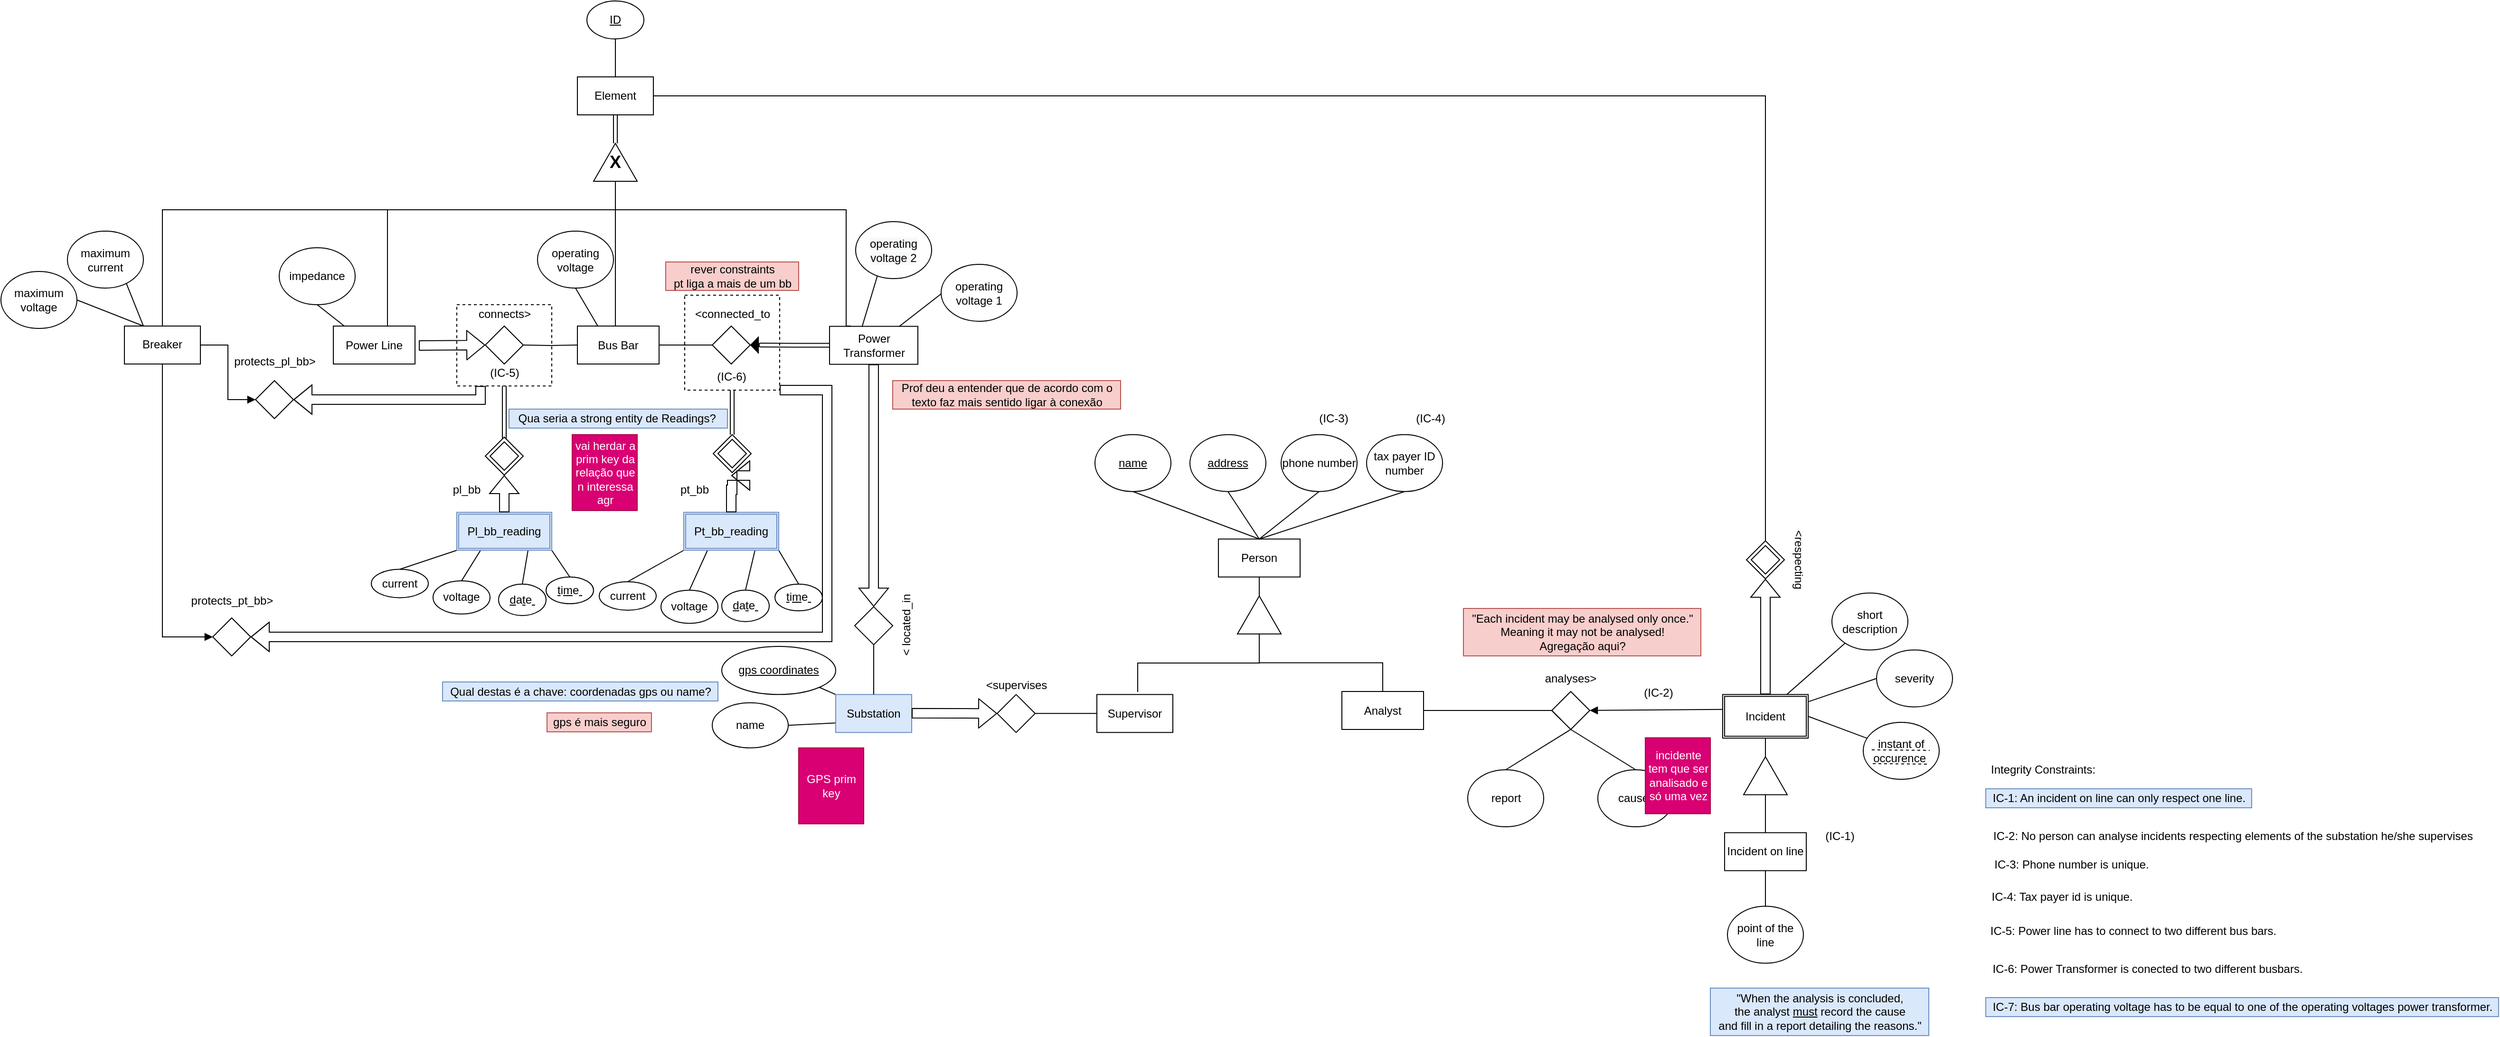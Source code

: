 <mxfile version="13.8.0" type="github">
  <diagram id="Y0KxQUBkyKEq2muDvGOm" name="Page-1">
    <mxGraphModel dx="1747" dy="596" grid="1" gridSize="10" guides="1" tooltips="1" connect="1" arrows="1" fold="1" page="1" pageScale="1" pageWidth="827" pageHeight="1169" math="0" shadow="0">
      <root>
        <mxCell id="0" />
        <mxCell id="1" parent="0" />
        <mxCell id="a2J0Nc1vYzjpuzIybUrS-59" value="" style="rounded=0;whiteSpace=wrap;html=1;dashed=1;fillColor=none;" parent="1" vertex="1">
          <mxGeometry x="470" y="370" width="100" height="100" as="geometry" />
        </mxCell>
        <mxCell id="L2RW_gPPLHdNKHFFvyPd-22" style="edgeStyle=orthogonalEdgeStyle;rounded=0;orthogonalLoop=1;jettySize=auto;html=1;exitX=0.5;exitY=0;exitDx=0;exitDy=0;entryX=0;entryY=0.5;entryDx=0;entryDy=0;endArrow=none;endFill=0;" parent="1" source="L2RW_gPPLHdNKHFFvyPd-1" target="L2RW_gPPLHdNKHFFvyPd-8" edge="1">
          <mxGeometry relative="1" as="geometry">
            <Array as="points">
              <mxPoint x="157" y="280" />
              <mxPoint x="397" y="280" />
            </Array>
          </mxGeometry>
        </mxCell>
        <mxCell id="VgiTeiBnJK4wXTCUt1GZ-3" style="rounded=0;orthogonalLoop=1;jettySize=auto;html=1;exitX=0.25;exitY=0;exitDx=0;exitDy=0;entryX=0.5;entryY=1;entryDx=0;entryDy=0;endArrow=none;endFill=0;" parent="1" source="a2J0Nc1vYzjpuzIybUrS-7" target="L2RW_gPPLHdNKHFFvyPd-5" edge="1">
          <mxGeometry relative="1" as="geometry">
            <mxPoint x="443.5" y="397.5" as="sourcePoint" />
          </mxGeometry>
        </mxCell>
        <mxCell id="L2RW_gPPLHdNKHFFvyPd-1" value="Power Line" style="rounded=0;whiteSpace=wrap;html=1;" parent="1" vertex="1">
          <mxGeometry x="100" y="402.5" width="86" height="40" as="geometry" />
        </mxCell>
        <mxCell id="L2RW_gPPLHdNKHFFvyPd-21" style="edgeStyle=orthogonalEdgeStyle;rounded=0;orthogonalLoop=1;jettySize=auto;html=1;exitX=0.5;exitY=0;exitDx=0;exitDy=0;entryX=0;entryY=0.5;entryDx=0;entryDy=0;endArrow=none;endFill=0;" parent="1" target="L2RW_gPPLHdNKHFFvyPd-8" edge="1">
          <mxGeometry relative="1" as="geometry">
            <Array as="points">
              <mxPoint x="397" y="405" />
            </Array>
            <mxPoint x="397" y="402.5" as="sourcePoint" />
          </mxGeometry>
        </mxCell>
        <mxCell id="L2RW_gPPLHdNKHFFvyPd-28" style="rounded=0;orthogonalLoop=1;jettySize=auto;html=1;exitX=0.136;exitY=0.004;exitDx=0;exitDy=0;entryX=0.5;entryY=1;entryDx=0;entryDy=0;endArrow=none;endFill=0;exitPerimeter=0;" parent="1" source="L2RW_gPPLHdNKHFFvyPd-1" target="L2RW_gPPLHdNKHFFvyPd-4" edge="1">
          <mxGeometry relative="1" as="geometry">
            <mxPoint x="127" y="402.49" as="sourcePoint" />
          </mxGeometry>
        </mxCell>
        <mxCell id="a2J0Nc1vYzjpuzIybUrS-54" style="edgeStyle=orthogonalEdgeStyle;rounded=0;orthogonalLoop=1;jettySize=auto;html=1;exitX=0;exitY=0.5;exitDx=0;exitDy=0;entryX=1;entryY=0.5;entryDx=0;entryDy=0;endArrow=none;endFill=0;" parent="1" target="sUP068O2RiSsUyLgRWOE-22" edge="1">
          <mxGeometry relative="1" as="geometry">
            <mxPoint x="357" y="422.5" as="sourcePoint" />
          </mxGeometry>
        </mxCell>
        <mxCell id="L2RW_gPPLHdNKHFFvyPd-23" style="edgeStyle=orthogonalEdgeStyle;rounded=0;orthogonalLoop=1;jettySize=auto;html=1;exitX=0.5;exitY=0;exitDx=0;exitDy=0;entryX=0;entryY=0.5;entryDx=0;entryDy=0;endArrow=none;endFill=0;" parent="1" target="L2RW_gPPLHdNKHFFvyPd-8" edge="1">
          <mxGeometry relative="1" as="geometry">
            <Array as="points">
              <mxPoint x="640" y="403" />
              <mxPoint x="640" y="280" />
              <mxPoint x="397" y="280" />
            </Array>
            <mxPoint x="645" y="402.5" as="sourcePoint" />
          </mxGeometry>
        </mxCell>
        <mxCell id="L2RW_gPPLHdNKHFFvyPd-30" style="rounded=0;orthogonalLoop=1;jettySize=auto;html=1;exitX=0.5;exitY=1;exitDx=0;exitDy=0;entryX=0.5;entryY=0;entryDx=0;entryDy=0;endArrow=none;endFill=0;" parent="1" target="L2RW_gPPLHdNKHFFvyPd-6" edge="1">
          <mxGeometry relative="1" as="geometry">
            <mxPoint x="645" y="442.5" as="sourcePoint" />
          </mxGeometry>
        </mxCell>
        <mxCell id="L2RW_gPPLHdNKHFFvyPd-31" style="rounded=0;orthogonalLoop=1;jettySize=auto;html=1;exitX=0.5;exitY=1;exitDx=0;exitDy=0;entryX=0.5;entryY=0;entryDx=0;entryDy=0;endArrow=none;endFill=0;" parent="1" target="L2RW_gPPLHdNKHFFvyPd-7" edge="1">
          <mxGeometry relative="1" as="geometry">
            <mxPoint x="645" y="442.5" as="sourcePoint" />
          </mxGeometry>
        </mxCell>
        <mxCell id="L2RW_gPPLHdNKHFFvyPd-4" value="impedance" style="ellipse;whiteSpace=wrap;html=1;" parent="1" vertex="1">
          <mxGeometry x="43" y="320" width="80" height="60" as="geometry" />
        </mxCell>
        <mxCell id="L2RW_gPPLHdNKHFFvyPd-5" value="operating voltage" style="ellipse;whiteSpace=wrap;html=1;" parent="1" vertex="1">
          <mxGeometry x="315" y="302.5" width="80" height="60" as="geometry" />
        </mxCell>
        <mxCell id="L2RW_gPPLHdNKHFFvyPd-6" value="operating voltage 1" style="ellipse;whiteSpace=wrap;html=1;" parent="1" vertex="1">
          <mxGeometry x="740" y="337.5" width="80" height="60" as="geometry" />
        </mxCell>
        <mxCell id="L2RW_gPPLHdNKHFFvyPd-7" value="&lt;span style=&quot;color: rgb(0 , 0 , 0) ; font-family: &amp;#34;helvetica&amp;#34; ; font-size: 12px ; font-style: normal ; font-weight: 400 ; letter-spacing: normal ; text-align: center ; text-indent: 0px ; text-transform: none ; word-spacing: 0px ; background-color: rgb(248 , 249 , 250) ; display: inline ; float: none&quot;&gt;operating voltage 2&lt;br&gt;&lt;/span&gt;" style="ellipse;whiteSpace=wrap;html=1;" parent="1" vertex="1">
          <mxGeometry x="650" y="292.5" width="80" height="60" as="geometry" />
        </mxCell>
        <mxCell id="L2RW_gPPLHdNKHFFvyPd-25" style="edgeStyle=orthogonalEdgeStyle;rounded=0;orthogonalLoop=1;jettySize=auto;html=1;exitX=1;exitY=0.5;exitDx=0;exitDy=0;entryX=0.5;entryY=1;entryDx=0;entryDy=0;endArrow=none;endFill=0;shape=link;" parent="1" source="L2RW_gPPLHdNKHFFvyPd-8" target="L2RW_gPPLHdNKHFFvyPd-24" edge="1">
          <mxGeometry relative="1" as="geometry" />
        </mxCell>
        <mxCell id="L2RW_gPPLHdNKHFFvyPd-8" value="&lt;b&gt;&lt;font style=&quot;font-size: 18px&quot;&gt;X&lt;/font&gt;&lt;/b&gt;" style="triangle;whiteSpace=wrap;html=1;direction=north;" parent="1" vertex="1">
          <mxGeometry x="374" y="210" width="46" height="40" as="geometry" />
        </mxCell>
        <mxCell id="L2RW_gPPLHdNKHFFvyPd-27" style="edgeStyle=orthogonalEdgeStyle;rounded=0;orthogonalLoop=1;jettySize=auto;html=1;exitX=0.5;exitY=0;exitDx=0;exitDy=0;entryX=0.5;entryY=1;entryDx=0;entryDy=0;endArrow=none;endFill=0;" parent="1" source="L2RW_gPPLHdNKHFFvyPd-24" target="L2RW_gPPLHdNKHFFvyPd-26" edge="1">
          <mxGeometry relative="1" as="geometry" />
        </mxCell>
        <mxCell id="q2oULeBiIMyMmIxV7hVm-10" style="edgeStyle=orthogonalEdgeStyle;rounded=0;orthogonalLoop=1;jettySize=auto;html=1;endArrow=none;endFill=0;exitX=1;exitY=0.5;exitDx=0;exitDy=0;entryX=0.5;entryY=0;entryDx=0;entryDy=0;" parent="1" source="L2RW_gPPLHdNKHFFvyPd-24" target="i0ntEIKi_8kebWYaH0-n-48" edge="1">
          <mxGeometry relative="1" as="geometry">
            <mxPoint x="1608" y="590" as="targetPoint" />
            <mxPoint x="1255" y="50" as="sourcePoint" />
            <Array as="points">
              <mxPoint x="1608" y="160" />
            </Array>
          </mxGeometry>
        </mxCell>
        <mxCell id="L2RW_gPPLHdNKHFFvyPd-24" value="Element" style="rounded=0;whiteSpace=wrap;html=1;" parent="1" vertex="1">
          <mxGeometry x="357" y="140" width="80" height="40" as="geometry" />
        </mxCell>
        <mxCell id="L2RW_gPPLHdNKHFFvyPd-26" value="&lt;u&gt;ID&lt;/u&gt;" style="ellipse;whiteSpace=wrap;html=1;" parent="1" vertex="1">
          <mxGeometry x="367" y="60" width="60" height="40" as="geometry" />
        </mxCell>
        <mxCell id="L2RW_gPPLHdNKHFFvyPd-34" style="edgeStyle=orthogonalEdgeStyle;rounded=0;orthogonalLoop=1;jettySize=auto;html=1;exitX=0.5;exitY=0;exitDx=0;exitDy=0;entryX=0;entryY=0.5;entryDx=0;entryDy=0;endArrow=none;endFill=0;" parent="1" source="L2RW_gPPLHdNKHFFvyPd-32" target="L2RW_gPPLHdNKHFFvyPd-8" edge="1">
          <mxGeometry relative="1" as="geometry">
            <Array as="points">
              <mxPoint x="-80" y="280" />
              <mxPoint x="397" y="280" />
            </Array>
          </mxGeometry>
        </mxCell>
        <mxCell id="L2RW_gPPLHdNKHFFvyPd-32" value="Breaker" style="rounded=0;whiteSpace=wrap;html=1;" parent="1" vertex="1">
          <mxGeometry x="-120" y="402.49" width="80" height="40" as="geometry" />
        </mxCell>
        <mxCell id="L2RW_gPPLHdNKHFFvyPd-38" style="rounded=0;jumpStyle=none;orthogonalLoop=1;jettySize=auto;html=1;exitX=1;exitY=0.5;exitDx=0;exitDy=0;entryX=0.25;entryY=0;entryDx=0;entryDy=0;endArrow=none;endFill=0;" parent="1" source="L2RW_gPPLHdNKHFFvyPd-35" target="L2RW_gPPLHdNKHFFvyPd-32" edge="1">
          <mxGeometry relative="1" as="geometry" />
        </mxCell>
        <mxCell id="L2RW_gPPLHdNKHFFvyPd-35" value="maximum voltage" style="ellipse;whiteSpace=wrap;html=1;" parent="1" vertex="1">
          <mxGeometry x="-250" y="345" width="80" height="60" as="geometry" />
        </mxCell>
        <mxCell id="L2RW_gPPLHdNKHFFvyPd-37" style="orthogonalLoop=1;jettySize=auto;html=1;exitX=0.5;exitY=0;exitDx=0;exitDy=0;entryX=0.25;entryY=0;entryDx=0;entryDy=0;endArrow=none;endFill=0;jumpStyle=none;rounded=0;" parent="1" source="L2RW_gPPLHdNKHFFvyPd-36" target="L2RW_gPPLHdNKHFFvyPd-32" edge="1">
          <mxGeometry relative="1" as="geometry" />
        </mxCell>
        <mxCell id="L2RW_gPPLHdNKHFFvyPd-36" value="maximum current" style="ellipse;whiteSpace=wrap;html=1;" parent="1" vertex="1">
          <mxGeometry x="-180" y="302.5" width="80" height="60" as="geometry" />
        </mxCell>
        <mxCell id="a2J0Nc1vYzjpuzIybUrS-136" style="edgeStyle=none;rounded=0;jumpSize=10;orthogonalLoop=1;jettySize=auto;html=1;exitX=0;exitY=0.5;exitDx=0;exitDy=0;entryX=1;entryY=0.5;entryDx=0;entryDy=0;startArrow=none;startFill=0;endArrow=none;endFill=0;strokeWidth=1;fillColor=none;" parent="1" source="L2RW_gPPLHdNKHFFvyPd-39" target="L2RW_gPPLHdNKHFFvyPd-66" edge="1">
          <mxGeometry relative="1" as="geometry" />
        </mxCell>
        <mxCell id="L2RW_gPPLHdNKHFFvyPd-39" value="Supervisor" style="rounded=0;whiteSpace=wrap;html=1;" parent="1" vertex="1">
          <mxGeometry x="904" y="790.67" width="80" height="40" as="geometry" />
        </mxCell>
        <mxCell id="L2RW_gPPLHdNKHFFvyPd-42" value="Person" style="rounded=0;whiteSpace=wrap;html=1;" parent="1" vertex="1">
          <mxGeometry x="1032" y="626.87" width="86" height="40" as="geometry" />
        </mxCell>
        <mxCell id="L2RW_gPPLHdNKHFFvyPd-47" style="rounded=0;jumpStyle=none;orthogonalLoop=1;jettySize=auto;html=1;exitX=0.5;exitY=1;exitDx=0;exitDy=0;entryX=0.5;entryY=0;entryDx=0;entryDy=0;endArrow=none;endFill=0;" parent="1" source="L2RW_gPPLHdNKHFFvyPd-43" target="L2RW_gPPLHdNKHFFvyPd-42" edge="1">
          <mxGeometry relative="1" as="geometry" />
        </mxCell>
        <mxCell id="L2RW_gPPLHdNKHFFvyPd-43" value="&lt;u&gt;name&lt;/u&gt;" style="ellipse;whiteSpace=wrap;html=1;" parent="1" vertex="1">
          <mxGeometry x="902" y="516.87" width="80" height="60" as="geometry" />
        </mxCell>
        <mxCell id="L2RW_gPPLHdNKHFFvyPd-48" style="rounded=0;jumpStyle=none;orthogonalLoop=1;jettySize=auto;html=1;exitX=0.5;exitY=1;exitDx=0;exitDy=0;entryX=0.5;entryY=0;entryDx=0;entryDy=0;endArrow=none;endFill=0;" parent="1" source="L2RW_gPPLHdNKHFFvyPd-44" target="L2RW_gPPLHdNKHFFvyPd-42" edge="1">
          <mxGeometry relative="1" as="geometry" />
        </mxCell>
        <mxCell id="L2RW_gPPLHdNKHFFvyPd-44" value="&lt;u&gt;address&lt;/u&gt;" style="ellipse;whiteSpace=wrap;html=1;" parent="1" vertex="1">
          <mxGeometry x="1002" y="516.87" width="80" height="60" as="geometry" />
        </mxCell>
        <mxCell id="L2RW_gPPLHdNKHFFvyPd-50" style="rounded=0;jumpStyle=none;orthogonalLoop=1;jettySize=auto;html=1;exitX=0.5;exitY=1;exitDx=0;exitDy=0;entryX=0.5;entryY=0;entryDx=0;entryDy=0;endArrow=none;endFill=0;" parent="1" source="L2RW_gPPLHdNKHFFvyPd-45" target="L2RW_gPPLHdNKHFFvyPd-42" edge="1">
          <mxGeometry relative="1" as="geometry" />
        </mxCell>
        <mxCell id="L2RW_gPPLHdNKHFFvyPd-45" value="phone number" style="ellipse;whiteSpace=wrap;html=1;" parent="1" vertex="1">
          <mxGeometry x="1098" y="516.87" width="80" height="60" as="geometry" />
        </mxCell>
        <mxCell id="L2RW_gPPLHdNKHFFvyPd-51" style="rounded=0;jumpStyle=none;orthogonalLoop=1;jettySize=auto;html=1;exitX=0.5;exitY=1;exitDx=0;exitDy=0;entryX=0.5;entryY=0;entryDx=0;entryDy=0;endArrow=none;endFill=0;" parent="1" source="L2RW_gPPLHdNKHFFvyPd-46" target="L2RW_gPPLHdNKHFFvyPd-42" edge="1">
          <mxGeometry relative="1" as="geometry" />
        </mxCell>
        <mxCell id="L2RW_gPPLHdNKHFFvyPd-46" value="tax payer ID number" style="ellipse;whiteSpace=wrap;html=1;" parent="1" vertex="1">
          <mxGeometry x="1188" y="516.87" width="80" height="60" as="geometry" />
        </mxCell>
        <mxCell id="L2RW_gPPLHdNKHFFvyPd-60" style="edgeStyle=orthogonalEdgeStyle;rounded=0;jumpStyle=none;orthogonalLoop=1;jettySize=auto;html=1;entryX=0;entryY=0.5;entryDx=0;entryDy=0;endArrow=none;endFill=0;" parent="1" target="L2RW_gPPLHdNKHFFvyPd-59" edge="1">
          <mxGeometry relative="1" as="geometry">
            <mxPoint x="947" y="788" as="sourcePoint" />
            <Array as="points">
              <mxPoint x="947" y="787.5" />
              <mxPoint x="947" y="757.5" />
              <mxPoint x="1075" y="757.5" />
            </Array>
          </mxGeometry>
        </mxCell>
        <mxCell id="a2J0Nc1vYzjpuzIybUrS-153" style="edgeStyle=none;rounded=0;jumpSize=10;orthogonalLoop=1;jettySize=auto;html=1;exitX=1;exitY=0.5;exitDx=0;exitDy=0;entryX=0;entryY=0.5;entryDx=0;entryDy=0;startArrow=none;startFill=0;endArrow=none;endFill=0;strokeWidth=1;fillColor=none;" parent="1" source="L2RW_gPPLHdNKHFFvyPd-56" target="EDN94cZxPP0RlWnuWc6e-1" edge="1">
          <mxGeometry relative="1" as="geometry" />
        </mxCell>
        <mxCell id="L2RW_gPPLHdNKHFFvyPd-56" value="Analyst" style="rounded=0;whiteSpace=wrap;html=1;" parent="1" vertex="1">
          <mxGeometry x="1162" y="787.5" width="86" height="40" as="geometry" />
        </mxCell>
        <mxCell id="L2RW_gPPLHdNKHFFvyPd-62" style="edgeStyle=orthogonalEdgeStyle;rounded=0;jumpStyle=none;orthogonalLoop=1;jettySize=auto;html=1;exitX=0;exitY=0.5;exitDx=0;exitDy=0;entryX=0.5;entryY=0;entryDx=0;entryDy=0;endArrow=none;endFill=0;" parent="1" source="L2RW_gPPLHdNKHFFvyPd-59" target="L2RW_gPPLHdNKHFFvyPd-56" edge="1">
          <mxGeometry relative="1" as="geometry" />
        </mxCell>
        <mxCell id="L2RW_gPPLHdNKHFFvyPd-63" style="edgeStyle=orthogonalEdgeStyle;rounded=0;jumpStyle=none;orthogonalLoop=1;jettySize=auto;html=1;exitX=1;exitY=0.5;exitDx=0;exitDy=0;entryX=0.5;entryY=1;entryDx=0;entryDy=0;endArrow=none;endFill=0;" parent="1" source="L2RW_gPPLHdNKHFFvyPd-59" target="L2RW_gPPLHdNKHFFvyPd-42" edge="1">
          <mxGeometry relative="1" as="geometry" />
        </mxCell>
        <mxCell id="L2RW_gPPLHdNKHFFvyPd-59" value="" style="triangle;whiteSpace=wrap;html=1;direction=north;" parent="1" vertex="1">
          <mxGeometry x="1052" y="686.87" width="46" height="40" as="geometry" />
        </mxCell>
        <mxCell id="L2RW_gPPLHdNKHFFvyPd-66" value="" style="rhombus;whiteSpace=wrap;html=1;" parent="1" vertex="1">
          <mxGeometry x="799" y="790.67" width="40" height="40" as="geometry" />
        </mxCell>
        <mxCell id="a2J0Nc1vYzjpuzIybUrS-159" value="" style="edgeStyle=none;rounded=0;jumpSize=10;orthogonalLoop=1;jettySize=auto;html=1;startArrow=none;startFill=0;endArrow=none;endFill=0;strokeWidth=1;fillColor=none;exitX=0.75;exitY=0;exitDx=0;exitDy=0;" parent="1" source="dva9v5aQtzbPUR5y3_-g-8" target="q2oULeBiIMyMmIxV7hVm-17" edge="1">
          <mxGeometry relative="1" as="geometry">
            <mxPoint x="1631.831" y="786.25" as="sourcePoint" />
          </mxGeometry>
        </mxCell>
        <mxCell id="q2oULeBiIMyMmIxV7hVm-12" style="edgeStyle=orthogonalEdgeStyle;rounded=0;orthogonalLoop=1;jettySize=auto;html=1;endArrow=none;endFill=0;entryX=0.5;entryY=0;entryDx=0;entryDy=0;shape=flexArrow;startArrow=block;exitX=0.5;exitY=1;exitDx=0;exitDy=0;" parent="1" source="i0ntEIKi_8kebWYaH0-n-48" target="dva9v5aQtzbPUR5y3_-g-8" edge="1">
          <mxGeometry relative="1" as="geometry">
            <mxPoint x="1608.0" y="786.25" as="targetPoint" />
            <mxPoint x="1608" y="690" as="sourcePoint" />
          </mxGeometry>
        </mxCell>
        <mxCell id="q2oULeBiIMyMmIxV7hVm-13" value="&amp;lt;respecting" style="text;html=1;strokeColor=none;fillColor=none;align=center;verticalAlign=middle;whiteSpace=wrap;rounded=0;rotation=90;" parent="1" vertex="1">
          <mxGeometry x="1608" y="638.75" width="70" height="20" as="geometry" />
        </mxCell>
        <mxCell id="a2J0Nc1vYzjpuzIybUrS-158" value="" style="edgeStyle=none;rounded=0;jumpSize=10;orthogonalLoop=1;jettySize=auto;html=1;startArrow=none;startFill=0;endArrow=none;endFill=0;strokeWidth=1;fillColor=none;entryX=1;entryY=0.5;entryDx=0;entryDy=0;" parent="1" source="q2oULeBiIMyMmIxV7hVm-14" target="dva9v5aQtzbPUR5y3_-g-8" edge="1">
          <mxGeometry relative="1" as="geometry">
            <mxPoint x="1651" y="817.526" as="targetPoint" />
          </mxGeometry>
        </mxCell>
        <mxCell id="q2oULeBiIMyMmIxV7hVm-14" value="&lt;span&gt;i&lt;/span&gt;n&lt;span&gt;s&lt;/span&gt;t&lt;span&gt;a&lt;/span&gt;n&lt;span&gt;t&lt;/span&gt; &lt;span&gt;o&lt;/span&gt;f&lt;span&gt; &lt;/span&gt;o&lt;span&gt;c&lt;/span&gt;c&lt;span&gt;u&lt;/span&gt;r&lt;span&gt;e&lt;/span&gt;n&lt;span&gt;c&lt;/span&gt;e&lt;span&gt;&amp;nbsp;&lt;/span&gt;" style="ellipse;whiteSpace=wrap;html=1;fontStyle=0" parent="1" vertex="1">
          <mxGeometry x="1711" y="820" width="80" height="60" as="geometry" />
        </mxCell>
        <mxCell id="q2oULeBiIMyMmIxV7hVm-19" style="edgeStyle=none;rounded=0;orthogonalLoop=1;jettySize=auto;html=1;exitX=0;exitY=0.5;exitDx=0;exitDy=0;endArrow=none;endFill=0;" parent="1" source="q2oULeBiIMyMmIxV7hVm-16" target="dva9v5aQtzbPUR5y3_-g-8" edge="1">
          <mxGeometry relative="1" as="geometry">
            <mxPoint x="1651" y="806.25" as="targetPoint" />
          </mxGeometry>
        </mxCell>
        <mxCell id="q2oULeBiIMyMmIxV7hVm-16" value="severity" style="ellipse;whiteSpace=wrap;html=1;fontStyle=0" parent="1" vertex="1">
          <mxGeometry x="1725" y="743.75" width="80" height="60" as="geometry" />
        </mxCell>
        <mxCell id="q2oULeBiIMyMmIxV7hVm-17" value="short description" style="ellipse;whiteSpace=wrap;html=1;fontStyle=0" parent="1" vertex="1">
          <mxGeometry x="1678" y="683.75" width="80" height="60" as="geometry" />
        </mxCell>
        <mxCell id="EDN94cZxPP0RlWnuWc6e-15" style="edgeStyle=none;rounded=0;orthogonalLoop=1;jettySize=auto;html=1;exitX=0.5;exitY=0;exitDx=0;exitDy=0;entryX=0.5;entryY=1;entryDx=0;entryDy=0;startArrow=none;startFill=0;endArrow=none;endFill=0;" parent="1" source="EDN94cZxPP0RlWnuWc6e-12" edge="1" target="EDN94cZxPP0RlWnuWc6e-1">
          <mxGeometry relative="1" as="geometry">
            <mxPoint x="1403.0" y="827.5" as="targetPoint" />
          </mxGeometry>
        </mxCell>
        <mxCell id="EDN94cZxPP0RlWnuWc6e-12" value="causes" style="ellipse;whiteSpace=wrap;html=1;" parent="1" vertex="1">
          <mxGeometry x="1431.5" y="870" width="80" height="60" as="geometry" />
        </mxCell>
        <mxCell id="EDN94cZxPP0RlWnuWc6e-14" style="rounded=0;orthogonalLoop=1;jettySize=auto;html=1;exitX=0.5;exitY=0;exitDx=0;exitDy=0;entryX=0.5;entryY=1;entryDx=0;entryDy=0;startArrow=none;startFill=0;endArrow=none;endFill=0;" parent="1" source="EDN94cZxPP0RlWnuWc6e-13" edge="1" target="EDN94cZxPP0RlWnuWc6e-1">
          <mxGeometry relative="1" as="geometry">
            <mxPoint x="1403.0" y="827.5" as="targetPoint" />
          </mxGeometry>
        </mxCell>
        <mxCell id="EDN94cZxPP0RlWnuWc6e-13" value="report" style="ellipse;whiteSpace=wrap;html=1;" parent="1" vertex="1">
          <mxGeometry x="1294.5" y="870" width="80" height="60" as="geometry" />
        </mxCell>
        <mxCell id="sUP068O2RiSsUyLgRWOE-52" style="edgeStyle=orthogonalEdgeStyle;rounded=0;orthogonalLoop=1;jettySize=auto;html=1;exitX=1;exitY=0.5;exitDx=0;exitDy=0;entryX=0.5;entryY=1;entryDx=0;entryDy=0;endArrow=none;endFill=0;" parent="1" source="sUP068O2RiSsUyLgRWOE-51" target="dva9v5aQtzbPUR5y3_-g-8" edge="1">
          <mxGeometry relative="1" as="geometry">
            <Array as="points" />
            <mxPoint x="1608.0" y="826.25" as="targetPoint" />
          </mxGeometry>
        </mxCell>
        <mxCell id="sUP068O2RiSsUyLgRWOE-54" style="edgeStyle=orthogonalEdgeStyle;rounded=0;orthogonalLoop=1;jettySize=auto;html=1;exitX=0;exitY=0.5;exitDx=0;exitDy=0;entryX=0.5;entryY=0;entryDx=0;entryDy=0;endArrow=none;endFill=0;" parent="1" source="sUP068O2RiSsUyLgRWOE-51" target="sUP068O2RiSsUyLgRWOE-53" edge="1">
          <mxGeometry relative="1" as="geometry" />
        </mxCell>
        <mxCell id="sUP068O2RiSsUyLgRWOE-51" value="" style="triangle;whiteSpace=wrap;html=1;direction=north;" parent="1" vertex="1">
          <mxGeometry x="1585" y="856.25" width="46" height="40" as="geometry" />
        </mxCell>
        <mxCell id="sUP068O2RiSsUyLgRWOE-53" value="Incident on line" style="rounded=0;whiteSpace=wrap;html=1;" parent="1" vertex="1">
          <mxGeometry x="1565" y="936.25" width="86" height="40" as="geometry" />
        </mxCell>
        <mxCell id="sUP068O2RiSsUyLgRWOE-56" style="edgeStyle=orthogonalEdgeStyle;rounded=0;orthogonalLoop=1;jettySize=auto;html=1;exitX=0.5;exitY=0;exitDx=0;exitDy=0;entryX=0.5;entryY=1;entryDx=0;entryDy=0;endArrow=none;endFill=0;" parent="1" source="sUP068O2RiSsUyLgRWOE-55" target="sUP068O2RiSsUyLgRWOE-53" edge="1">
          <mxGeometry relative="1" as="geometry" />
        </mxCell>
        <mxCell id="sUP068O2RiSsUyLgRWOE-55" value="point of the line" style="ellipse;whiteSpace=wrap;html=1;" parent="1" vertex="1">
          <mxGeometry x="1568" y="1013.75" width="80" height="60" as="geometry" />
        </mxCell>
        <mxCell id="i0ntEIKi_8kebWYaH0-n-35" style="edgeStyle=orthogonalEdgeStyle;shape=flexArrow;rounded=0;orthogonalLoop=1;jettySize=auto;html=1;exitX=0.5;exitY=1;exitDx=0;exitDy=0;entryX=0.5;entryY=0;entryDx=0;entryDy=0;startArrow=none;endArrow=block;endFill=0;startFill=0;" parent="1" source="a2J0Nc1vYzjpuzIybUrS-5" target="a2J0Nc1vYzjpuzIybUrS-93" edge="1">
          <mxGeometry relative="1" as="geometry" />
        </mxCell>
        <mxCell id="a2J0Nc1vYzjpuzIybUrS-5" value="Power Transformer" style="rounded=0;whiteSpace=wrap;html=1;" parent="1" vertex="1">
          <mxGeometry x="622.5" y="402.81" width="93" height="40" as="geometry" />
        </mxCell>
        <mxCell id="a2J0Nc1vYzjpuzIybUrS-6" style="edgeStyle=orthogonalEdgeStyle;rounded=0;jumpStyle=none;orthogonalLoop=1;jettySize=auto;html=1;exitX=1;exitY=0.5;exitDx=0;exitDy=0;entryX=0;entryY=0.5;entryDx=0;entryDy=0;endArrow=none;endFill=0;" parent="1" source="a2J0Nc1vYzjpuzIybUrS-7" target="a2J0Nc1vYzjpuzIybUrS-8" edge="1">
          <mxGeometry relative="1" as="geometry" />
        </mxCell>
        <mxCell id="a2J0Nc1vYzjpuzIybUrS-7" value="Bus Bar" style="rounded=0;whiteSpace=wrap;html=1;" parent="1" vertex="1">
          <mxGeometry x="357" y="402.5" width="86" height="40" as="geometry" />
        </mxCell>
        <mxCell id="a2J0Nc1vYzjpuzIybUrS-8" value="" style="rhombus;whiteSpace=wrap;html=1;" parent="1" vertex="1">
          <mxGeometry x="499" y="402.5" width="40" height="40" as="geometry" />
        </mxCell>
        <mxCell id="a2J0Nc1vYzjpuzIybUrS-9" value="" style="group;verticalAlign=top;rotation=0;" parent="1" vertex="1" connectable="0">
          <mxGeometry x="549" y="422.5" as="geometry" />
        </mxCell>
        <mxCell id="a2J0Nc1vYzjpuzIybUrS-10" value="" style="group" parent="a2J0Nc1vYzjpuzIybUrS-9" vertex="1" connectable="0">
          <mxGeometry as="geometry" />
        </mxCell>
        <mxCell id="a2J0Nc1vYzjpuzIybUrS-11" style="edgeStyle=orthogonalEdgeStyle;shape=link;rounded=0;jumpStyle=none;orthogonalLoop=1;jettySize=auto;html=1;exitX=0;exitY=0.5;exitDx=0;exitDy=0;startArrow=block;endArrow=none;endFill=0;fillColor=#000000;" parent="a2J0Nc1vYzjpuzIybUrS-10" source="a2J0Nc1vYzjpuzIybUrS-5" edge="1">
          <mxGeometry relative="1" as="geometry">
            <mxPoint as="targetPoint" />
          </mxGeometry>
        </mxCell>
        <mxCell id="a2J0Nc1vYzjpuzIybUrS-12" style="edgeStyle=orthogonalEdgeStyle;shape=flexArrow;rounded=0;jumpStyle=none;orthogonalLoop=1;jettySize=auto;html=1;exitX=1;exitY=0.5;exitDx=0;exitDy=0;startArrow=block;endArrow=none;endFill=0;fillColor=#000000;width=3.333;startSize=2.333;startWidth=12.222;" parent="a2J0Nc1vYzjpuzIybUrS-10" source="a2J0Nc1vYzjpuzIybUrS-8" edge="1">
          <mxGeometry relative="1" as="geometry">
            <mxPoint as="targetPoint" />
          </mxGeometry>
        </mxCell>
        <mxCell id="sUP068O2RiSsUyLgRWOE-22" value="" style="rhombus;whiteSpace=wrap;html=1;verticalAlign=top;" parent="1" vertex="1">
          <mxGeometry x="260" y="402.5" width="40" height="40" as="geometry" />
        </mxCell>
        <mxCell id="a2J0Nc1vYzjpuzIybUrS-56" value="connects&amp;gt;" style="text;html=1;align=center;verticalAlign=middle;resizable=0;points=[];autosize=1;" parent="1" vertex="1">
          <mxGeometry x="245" y="380" width="70" height="20" as="geometry" />
        </mxCell>
        <mxCell id="7febHckpT6x9cNdqsE0F-14" style="edgeStyle=orthogonalEdgeStyle;rounded=0;orthogonalLoop=1;jettySize=auto;html=1;exitX=0.5;exitY=1;exitDx=0;exitDy=0;entryX=0.5;entryY=0;entryDx=0;entryDy=0;shape=link;" parent="1" source="a2J0Nc1vYzjpuzIybUrS-55" target="KIF1mdX3ea5FJy20ws_q-3" edge="1">
          <mxGeometry relative="1" as="geometry">
            <mxPoint x="280" y="524.01" as="targetPoint" />
          </mxGeometry>
        </mxCell>
        <mxCell id="a2J0Nc1vYzjpuzIybUrS-55" value="" style="rounded=0;whiteSpace=wrap;html=1;dashed=1;fillColor=none;" parent="1" vertex="1">
          <mxGeometry x="230" y="380" width="100" height="85.62" as="geometry" />
        </mxCell>
        <mxCell id="a2J0Nc1vYzjpuzIybUrS-72" value="&amp;lt;connected_to" style="text;html=1;align=center;verticalAlign=middle;resizable=0;points=[];autosize=1;" parent="1" vertex="1">
          <mxGeometry x="475" y="380" width="90" height="20" as="geometry" />
        </mxCell>
        <mxCell id="a2J0Nc1vYzjpuzIybUrS-87" value="" style="shape=flexArrow;endArrow=classic;html=1;strokeWidth=1;fillColor=none;" parent="1" edge="1">
          <mxGeometry width="50" height="50" relative="1" as="geometry">
            <mxPoint x="190" y="423" as="sourcePoint" />
            <mxPoint x="260" y="422.5" as="targetPoint" />
          </mxGeometry>
        </mxCell>
        <mxCell id="a2J0Nc1vYzjpuzIybUrS-127" style="edgeStyle=none;rounded=0;jumpSize=10;orthogonalLoop=1;jettySize=auto;html=1;exitX=0;exitY=0;exitDx=0;exitDy=0;startArrow=none;startFill=0;endArrow=none;endFill=0;strokeWidth=1;fillColor=none;entryX=1;entryY=1;entryDx=0;entryDy=0;" parent="1" source="a2J0Nc1vYzjpuzIybUrS-88" target="a2J0Nc1vYzjpuzIybUrS-128" edge="1">
          <mxGeometry relative="1" as="geometry">
            <mxPoint x="759" y="770.67" as="targetPoint" />
          </mxGeometry>
        </mxCell>
        <mxCell id="a2J0Nc1vYzjpuzIybUrS-129" style="edgeStyle=none;rounded=0;jumpSize=10;orthogonalLoop=1;jettySize=auto;html=1;exitX=0;exitY=0.75;exitDx=0;exitDy=0;startArrow=none;startFill=0;endArrow=none;endFill=0;strokeWidth=1;fillColor=none;entryX=1;entryY=0.5;entryDx=0;entryDy=0;" parent="1" source="a2J0Nc1vYzjpuzIybUrS-88" target="a2J0Nc1vYzjpuzIybUrS-130" edge="1">
          <mxGeometry relative="1" as="geometry">
            <mxPoint x="769" y="821.003" as="targetPoint" />
          </mxGeometry>
        </mxCell>
        <mxCell id="a2J0Nc1vYzjpuzIybUrS-88" value="Substation" style="rounded=0;whiteSpace=wrap;html=1;fillColor=#dae8fc;strokeColor=#6c8ebf;" parent="1" vertex="1">
          <mxGeometry x="629" y="790.67" width="80" height="40" as="geometry" />
        </mxCell>
        <mxCell id="a2J0Nc1vYzjpuzIybUrS-94" style="edgeStyle=orthogonalEdgeStyle;rounded=0;jumpSize=10;orthogonalLoop=1;jettySize=auto;html=1;exitX=0.5;exitY=1;exitDx=0;exitDy=0;entryX=0.5;entryY=0;entryDx=0;entryDy=0;startArrow=none;startFill=0;endArrow=none;endFill=0;strokeWidth=1;fillColor=none;" parent="1" source="a2J0Nc1vYzjpuzIybUrS-93" target="a2J0Nc1vYzjpuzIybUrS-88" edge="1">
          <mxGeometry relative="1" as="geometry" />
        </mxCell>
        <mxCell id="a2J0Nc1vYzjpuzIybUrS-93" value="" style="rhombus;whiteSpace=wrap;html=1;" parent="1" vertex="1">
          <mxGeometry x="649" y="698.17" width="40" height="40" as="geometry" />
        </mxCell>
        <mxCell id="a2J0Nc1vYzjpuzIybUrS-101" style="edgeStyle=orthogonalEdgeStyle;rounded=0;jumpSize=10;orthogonalLoop=1;jettySize=auto;html=1;exitX=0.5;exitY=0;exitDx=0;exitDy=0;startArrow=none;startFill=0;endArrow=none;endFill=0;strokeWidth=1;fillColor=none;shape=link;entryX=0.5;entryY=1;entryDx=0;entryDy=0;" parent="1" source="i0ntEIKi_8kebWYaH0-n-26" target="a2J0Nc1vYzjpuzIybUrS-59" edge="1">
          <mxGeometry relative="1" as="geometry">
            <mxPoint x="490" y="480" as="targetPoint" />
            <mxPoint x="520" y="524.01" as="sourcePoint" />
          </mxGeometry>
        </mxCell>
        <mxCell id="a2J0Nc1vYzjpuzIybUrS-110" value="pl_bb" style="text;html=1;align=center;verticalAlign=middle;resizable=0;points=[];autosize=1;" parent="1" vertex="1">
          <mxGeometry x="220" y="565" width="40" height="20" as="geometry" />
        </mxCell>
        <mxCell id="a2J0Nc1vYzjpuzIybUrS-111" value="pt_bb" style="text;html=1;align=center;verticalAlign=middle;resizable=0;points=[];autosize=1;" parent="1" vertex="1">
          <mxGeometry x="455" y="565" width="50" height="20" as="geometry" />
        </mxCell>
        <mxCell id="a2J0Nc1vYzjpuzIybUrS-113" style="rounded=0;jumpSize=10;orthogonalLoop=1;jettySize=auto;html=1;exitX=0.5;exitY=0;exitDx=0;exitDy=0;startArrow=none;startFill=0;endArrow=none;endFill=0;strokeWidth=1;fillColor=none;entryX=0;entryY=1;entryDx=0;entryDy=0;" parent="1" source="a2J0Nc1vYzjpuzIybUrS-112" target="a2J0Nc1vYzjpuzIybUrS-121" edge="1">
          <mxGeometry relative="1" as="geometry">
            <mxPoint x="176" y="647.13" as="targetPoint" />
          </mxGeometry>
        </mxCell>
        <mxCell id="a2J0Nc1vYzjpuzIybUrS-112" value="current" style="ellipse;whiteSpace=wrap;html=1;fillColor=none;" parent="1" vertex="1">
          <mxGeometry x="140" y="658.75" width="60" height="30" as="geometry" />
        </mxCell>
        <mxCell id="a2J0Nc1vYzjpuzIybUrS-118" style="edgeStyle=none;rounded=0;jumpSize=10;orthogonalLoop=1;jettySize=auto;html=1;exitX=0.5;exitY=0;exitDx=0;exitDy=0;startArrow=none;startFill=0;endArrow=none;endFill=0;strokeWidth=1;fillColor=none;entryX=0.25;entryY=1;entryDx=0;entryDy=0;" parent="1" source="a2J0Nc1vYzjpuzIybUrS-117" target="a2J0Nc1vYzjpuzIybUrS-121" edge="1">
          <mxGeometry relative="1" as="geometry">
            <mxPoint x="212" y="647.14" as="targetPoint" />
          </mxGeometry>
        </mxCell>
        <mxCell id="a2J0Nc1vYzjpuzIybUrS-117" value="voltage" style="ellipse;whiteSpace=wrap;html=1;fillColor=none;" parent="1" vertex="1">
          <mxGeometry x="205" y="670.93" width="60" height="35" as="geometry" />
        </mxCell>
        <mxCell id="a2J0Nc1vYzjpuzIybUrS-122" style="edgeStyle=none;rounded=0;jumpSize=10;orthogonalLoop=1;jettySize=auto;html=1;exitX=0.75;exitY=1;exitDx=0;exitDy=0;entryX=0.5;entryY=0;entryDx=0;entryDy=0;startArrow=none;startFill=0;endArrow=none;endFill=0;strokeWidth=1;fillColor=none;" parent="1" source="a2J0Nc1vYzjpuzIybUrS-121" target="HleIgmeVltsVrSch5Aos-1" edge="1">
          <mxGeometry relative="1" as="geometry">
            <mxPoint x="249" y="670.63" as="targetPoint" />
          </mxGeometry>
        </mxCell>
        <mxCell id="a2J0Nc1vYzjpuzIybUrS-125" style="edgeStyle=none;rounded=0;jumpSize=10;orthogonalLoop=1;jettySize=auto;html=1;exitX=1;exitY=1;exitDx=0;exitDy=0;entryX=0.5;entryY=0;entryDx=0;entryDy=0;startArrow=none;startFill=0;endArrow=none;endFill=0;strokeWidth=1;fillColor=none;" parent="1" source="a2J0Nc1vYzjpuzIybUrS-121" target="a2J0Nc1vYzjpuzIybUrS-124" edge="1">
          <mxGeometry relative="1" as="geometry">
            <mxPoint x="317.15" y="677.02" as="targetPoint" />
          </mxGeometry>
        </mxCell>
        <mxCell id="a2J0Nc1vYzjpuzIybUrS-121" value="Pl_bb_reading" style="shape=ext;double=1;rounded=0;whiteSpace=wrap;html=1;fillColor=#dae8fc;strokeColor=#6c8ebf;" parent="1" vertex="1">
          <mxGeometry x="230" y="598.75" width="100" height="40" as="geometry" />
        </mxCell>
        <mxCell id="a2J0Nc1vYzjpuzIybUrS-124" value="&lt;u&gt;t&lt;/u&gt;i&lt;u&gt;m&lt;/u&gt;e&lt;u&gt;&amp;nbsp;&lt;/u&gt;" style="ellipse;whiteSpace=wrap;html=1;fillColor=none;fontStyle=0" parent="1" vertex="1">
          <mxGeometry x="324" y="666.87" width="50" height="28.17" as="geometry" />
        </mxCell>
        <mxCell id="a2J0Nc1vYzjpuzIybUrS-126" value="&amp;lt; located_in" style="text;html=1;align=center;verticalAlign=middle;resizable=0;points=[];autosize=1;rotation=-90;" parent="1" vertex="1">
          <mxGeometry x="663.5" y="708.17" width="80" height="20" as="geometry" />
        </mxCell>
        <mxCell id="a2J0Nc1vYzjpuzIybUrS-128" value="&lt;span&gt;gps coordinates&lt;/span&gt;" style="ellipse;whiteSpace=wrap;html=1;fillColor=none;fontStyle=4" parent="1" vertex="1">
          <mxGeometry x="509" y="740" width="120" height="50.67" as="geometry" />
        </mxCell>
        <mxCell id="a2J0Nc1vYzjpuzIybUrS-130" value="name" style="ellipse;whiteSpace=wrap;html=1;fillColor=none;fontStyle=0" parent="1" vertex="1">
          <mxGeometry x="499" y="799.42" width="80" height="47.5" as="geometry" />
        </mxCell>
        <mxCell id="a2J0Nc1vYzjpuzIybUrS-133" value="" style="shape=flexArrow;endArrow=classic;html=1;strokeWidth=1;fillColor=none;entryX=0;entryY=0.5;entryDx=0;entryDy=0;" parent="1" target="L2RW_gPPLHdNKHFFvyPd-66" edge="1">
          <mxGeometry width="50" height="50" relative="1" as="geometry">
            <mxPoint x="709" y="810.38" as="sourcePoint" />
            <mxPoint x="769" y="810.56" as="targetPoint" />
          </mxGeometry>
        </mxCell>
        <mxCell id="a2J0Nc1vYzjpuzIybUrS-135" value="&amp;lt;supervises" style="text;html=1;align=center;verticalAlign=middle;resizable=0;points=[];autosize=1;" parent="1" vertex="1">
          <mxGeometry x="779" y="770.67" width="80" height="20" as="geometry" />
        </mxCell>
        <mxCell id="a2J0Nc1vYzjpuzIybUrS-160" style="edgeStyle=none;rounded=0;jumpSize=10;orthogonalLoop=1;jettySize=auto;html=1;startArrow=block;startFill=1;endArrow=none;endFill=0;strokeWidth=1;fillColor=none;entryX=0.001;entryY=0.341;entryDx=0;entryDy=0;entryPerimeter=0;exitX=1;exitY=0.5;exitDx=0;exitDy=0;" parent="1" source="EDN94cZxPP0RlWnuWc6e-1" target="dva9v5aQtzbPUR5y3_-g-8" edge="1">
          <mxGeometry relative="1" as="geometry">
            <mxPoint x="1563" y="805" as="targetPoint" />
          </mxGeometry>
        </mxCell>
        <mxCell id="cv97ledu6ouqQ9UIFpWF-10" style="edgeStyle=orthogonalEdgeStyle;rounded=0;orthogonalLoop=1;jettySize=auto;html=1;exitX=0;exitY=0.5;exitDx=0;exitDy=0;entryX=1;entryY=0.5;entryDx=0;entryDy=0;startArrow=block;startFill=1;endArrow=none;endFill=0;" parent="1" source="cv97ledu6ouqQ9UIFpWF-8" target="L2RW_gPPLHdNKHFFvyPd-32" edge="1">
          <mxGeometry relative="1" as="geometry" />
        </mxCell>
        <mxCell id="cv97ledu6ouqQ9UIFpWF-25" style="edgeStyle=orthogonalEdgeStyle;shape=flexArrow;rounded=0;orthogonalLoop=1;jettySize=auto;html=1;exitX=1;exitY=0.5;exitDx=0;exitDy=0;entryX=0.25;entryY=1;entryDx=0;entryDy=0;startArrow=block;startFill=1;endArrow=none;endFill=0;" parent="1" source="cv97ledu6ouqQ9UIFpWF-8" target="a2J0Nc1vYzjpuzIybUrS-55" edge="1">
          <mxGeometry relative="1" as="geometry">
            <Array as="points">
              <mxPoint x="255" y="480" />
            </Array>
          </mxGeometry>
        </mxCell>
        <mxCell id="cv97ledu6ouqQ9UIFpWF-8" value="" style="rhombus;whiteSpace=wrap;html=1;" parent="1" vertex="1">
          <mxGeometry x="18" y="460" width="40" height="40" as="geometry" />
        </mxCell>
        <mxCell id="EDN94cZxPP0RlWnuWc6e-4" value="analyses&amp;gt;" style="text;html=1;strokeColor=none;fillColor=none;align=center;verticalAlign=middle;whiteSpace=wrap;rounded=0;" parent="1" vertex="1">
          <mxGeometry x="1373" y="763.75" width="60" height="20" as="geometry" />
        </mxCell>
        <mxCell id="cv97ledu6ouqQ9UIFpWF-21" style="edgeStyle=orthogonalEdgeStyle;rounded=0;orthogonalLoop=1;jettySize=auto;html=1;exitX=0;exitY=0.5;exitDx=0;exitDy=0;startArrow=block;startFill=1;endArrow=none;endFill=0;entryX=0.5;entryY=1;entryDx=0;entryDy=0;" parent="1" source="cv97ledu6ouqQ9UIFpWF-17" target="L2RW_gPPLHdNKHFFvyPd-32" edge="1">
          <mxGeometry relative="1" as="geometry">
            <mxPoint x="-40" y="540" as="targetPoint" />
          </mxGeometry>
        </mxCell>
        <mxCell id="Oql_5mqSsc3SmcIrE4aq-3" style="edgeStyle=orthogonalEdgeStyle;rounded=0;orthogonalLoop=1;jettySize=auto;html=1;exitX=1;exitY=0.5;exitDx=0;exitDy=0;shape=flexArrow;endArrow=none;endFill=0;startArrow=block;" parent="1" source="cv97ledu6ouqQ9UIFpWF-17" edge="1">
          <mxGeometry relative="1" as="geometry">
            <mxPoint x="570" y="470" as="targetPoint" />
            <Array as="points">
              <mxPoint x="620" y="730" />
              <mxPoint x="620" y="470" />
            </Array>
          </mxGeometry>
        </mxCell>
        <mxCell id="cv97ledu6ouqQ9UIFpWF-17" value="" style="rhombus;whiteSpace=wrap;html=1;" parent="1" vertex="1">
          <mxGeometry x="-27" y="710" width="40" height="40" as="geometry" />
        </mxCell>
        <mxCell id="cv97ledu6ouqQ9UIFpWF-18" value="protects_pl_bb&amp;gt;" style="text;html=1;align=center;verticalAlign=middle;resizable=0;points=[];autosize=1;" parent="1" vertex="1">
          <mxGeometry x="-12" y="430" width="100" height="20" as="geometry" />
        </mxCell>
        <mxCell id="cv97ledu6ouqQ9UIFpWF-23" value="protects_pt_bb&amp;gt;" style="text;html=1;align=center;verticalAlign=middle;resizable=0;points=[];autosize=1;" parent="1" vertex="1">
          <mxGeometry x="-57" y="681.58" width="100" height="20" as="geometry" />
        </mxCell>
        <mxCell id="HleIgmeVltsVrSch5Aos-1" value="&lt;u&gt;d&lt;/u&gt;a&lt;u&gt;t&lt;/u&gt;e&lt;u&gt;&amp;nbsp;&lt;/u&gt;" style="ellipse;whiteSpace=wrap;html=1;" parent="1" vertex="1">
          <mxGeometry x="274" y="674.35" width="50" height="33.13" as="geometry" />
        </mxCell>
        <mxCell id="HleIgmeVltsVrSch5Aos-2" value="Qua seria a strong entity de Readings?&amp;nbsp;" style="text;html=1;align=center;verticalAlign=middle;resizable=0;points=[];autosize=1;fillColor=#dae8fc;strokeColor=#6c8ebf;" parent="1" vertex="1">
          <mxGeometry x="285" y="490" width="230" height="20" as="geometry" />
        </mxCell>
        <mxCell id="dva9v5aQtzbPUR5y3_-g-1" value="Qual destas é a chave: coordenadas gps ou name?" style="text;html=1;align=center;verticalAlign=middle;resizable=0;points=[];autosize=1;fillColor=#dae8fc;strokeColor=#6c8ebf;" parent="1" vertex="1">
          <mxGeometry x="215" y="777.5" width="290" height="20" as="geometry" />
        </mxCell>
        <mxCell id="dva9v5aQtzbPUR5y3_-g-6" value="(IC-1)" style="text;html=1;align=center;verticalAlign=middle;resizable=0;points=[];autosize=1;" parent="1" vertex="1">
          <mxGeometry x="1661" y="930" width="50" height="20" as="geometry" />
        </mxCell>
        <mxCell id="dva9v5aQtzbPUR5y3_-g-8" value="Incident" style="shape=ext;double=1;rounded=0;whiteSpace=wrap;html=1;" parent="1" vertex="1">
          <mxGeometry x="1563" y="790.67" width="90" height="45.99" as="geometry" />
        </mxCell>
        <mxCell id="dva9v5aQtzbPUR5y3_-g-9" value="Integrity Constraints:" style="text;html=1;align=center;verticalAlign=middle;resizable=0;points=[];autosize=1;" parent="1" vertex="1">
          <mxGeometry x="1835" y="860" width="130" height="20" as="geometry" />
        </mxCell>
        <mxCell id="dva9v5aQtzbPUR5y3_-g-10" value="IC-1: An incident on line can only respect one line." style="text;html=1;align=center;verticalAlign=middle;resizable=0;points=[];autosize=1;fillColor=#dae8fc;strokeColor=#6c8ebf;" parent="1" vertex="1">
          <mxGeometry x="1840" y="890" width="280" height="20" as="geometry" />
        </mxCell>
        <mxCell id="dva9v5aQtzbPUR5y3_-g-11" value="IC-2:&amp;nbsp;No person can analyse incidents respecting elements of the substation he/she supervises" style="text;html=1;align=center;verticalAlign=middle;resizable=0;points=[];autosize=1;" parent="1" vertex="1">
          <mxGeometry x="1840" y="930" width="520" height="20" as="geometry" />
        </mxCell>
        <mxCell id="7febHckpT6x9cNdqsE0F-2" value="(IC-3)" style="text;html=1;align=center;verticalAlign=middle;resizable=0;points=[];autosize=1;" parent="1" vertex="1">
          <mxGeometry x="1128" y="490" width="50" height="20" as="geometry" />
        </mxCell>
        <mxCell id="7febHckpT6x9cNdqsE0F-3" value="(IC-4)" style="text;html=1;align=center;verticalAlign=middle;resizable=0;points=[];autosize=1;" parent="1" vertex="1">
          <mxGeometry x="1230" y="490" width="50" height="20" as="geometry" />
        </mxCell>
        <mxCell id="7febHckpT6x9cNdqsE0F-4" value="IC-3: Phone number is unique." style="text;html=1;align=center;verticalAlign=middle;resizable=0;points=[];autosize=1;" parent="1" vertex="1">
          <mxGeometry x="1840" y="960" width="180" height="20" as="geometry" />
        </mxCell>
        <mxCell id="7febHckpT6x9cNdqsE0F-5" value="IC-4: Tax payer id is unique." style="text;html=1;align=center;verticalAlign=middle;resizable=0;points=[];autosize=1;" parent="1" vertex="1">
          <mxGeometry x="1840" y="993.75" width="160" height="20" as="geometry" />
        </mxCell>
        <mxCell id="7febHckpT6x9cNdqsE0F-7" value="(IC-5)" style="text;html=1;align=center;verticalAlign=middle;resizable=0;points=[];autosize=1;" parent="1" vertex="1">
          <mxGeometry x="255" y="442.49" width="50" height="20" as="geometry" />
        </mxCell>
        <mxCell id="7febHckpT6x9cNdqsE0F-8" value="(IC-6)" style="text;html=1;align=center;verticalAlign=middle;resizable=0;points=[];autosize=1;" parent="1" vertex="1">
          <mxGeometry x="494" y="445.62" width="50" height="20" as="geometry" />
        </mxCell>
        <mxCell id="7febHckpT6x9cNdqsE0F-9" value="IC-5: Power line has to connect to two different bus bars." style="text;html=1;align=center;verticalAlign=middle;resizable=0;points=[];autosize=1;" parent="1" vertex="1">
          <mxGeometry x="1835" y="1030" width="320" height="20" as="geometry" />
        </mxCell>
        <mxCell id="7febHckpT6x9cNdqsE0F-11" value="IC-6: Power Transformer is conected to two different busbars." style="text;html=1;align=center;verticalAlign=middle;resizable=0;points=[];autosize=1;" parent="1" vertex="1">
          <mxGeometry x="1840" y="1070" width="340" height="20" as="geometry" />
        </mxCell>
        <mxCell id="BYfQX0V6IfIUA_o-6fSE-1" value="IC-7: Bus bar operating voltage has to be equal to one of the operating voltages power transformer." style="text;html=1;align=center;verticalAlign=middle;resizable=0;points=[];autosize=1;fillColor=#dae8fc;strokeColor=#6c8ebf;" parent="1" vertex="1">
          <mxGeometry x="1840" y="1110" width="540" height="20" as="geometry" />
        </mxCell>
        <mxCell id="DODyMxZLebzbS2etTAWJ-3" value="&quot;When the analysis is concluded, &lt;br&gt;the analyst &lt;u&gt;must&lt;/u&gt; record the cause &lt;br&gt;and fill in a report detailing the reasons.&quot;" style="text;html=1;align=center;verticalAlign=middle;resizable=0;points=[];autosize=1;fillColor=#dae8fc;strokeColor=#6c8ebf;" parent="1" vertex="1">
          <mxGeometry x="1550" y="1100" width="230" height="50" as="geometry" />
        </mxCell>
        <mxCell id="tzOjuS0Or8HsRundHYS5-5" value="gps é mais seguro" style="text;html=1;align=center;verticalAlign=middle;resizable=0;points=[];autosize=1;fillColor=#f8cecc;strokeColor=#b85450;" parent="1" vertex="1">
          <mxGeometry x="325" y="810" width="110" height="20" as="geometry" />
        </mxCell>
        <mxCell id="KIF1mdX3ea5FJy20ws_q-5" value="" style="group" parent="1" vertex="1" connectable="0">
          <mxGeometry x="260" y="519.5" width="40" height="40" as="geometry" />
        </mxCell>
        <mxCell id="KIF1mdX3ea5FJy20ws_q-4" value="" style="group" parent="KIF1mdX3ea5FJy20ws_q-5" vertex="1" connectable="0">
          <mxGeometry width="40" height="40" as="geometry" />
        </mxCell>
        <mxCell id="KIF1mdX3ea5FJy20ws_q-2" value="" style="rhombus;whiteSpace=wrap;html=1;" parent="KIF1mdX3ea5FJy20ws_q-4" vertex="1">
          <mxGeometry width="40" height="40" as="geometry" />
        </mxCell>
        <mxCell id="KIF1mdX3ea5FJy20ws_q-3" value="" style="rhombus;whiteSpace=wrap;html=1;" parent="KIF1mdX3ea5FJy20ws_q-4" vertex="1">
          <mxGeometry x="5" y="5" width="30" height="30" as="geometry" />
        </mxCell>
        <mxCell id="i0ntEIKi_8kebWYaH0-n-15" style="rounded=0;jumpSize=10;orthogonalLoop=1;jettySize=auto;html=1;exitX=0.5;exitY=0;exitDx=0;exitDy=0;startArrow=none;startFill=0;endArrow=none;endFill=0;strokeWidth=1;fillColor=none;entryX=0;entryY=1;entryDx=0;entryDy=0;" parent="1" source="i0ntEIKi_8kebWYaH0-n-16" target="i0ntEIKi_8kebWYaH0-n-21" edge="1">
          <mxGeometry relative="1" as="geometry">
            <mxPoint x="416" y="656.92" as="targetPoint" />
          </mxGeometry>
        </mxCell>
        <mxCell id="i0ntEIKi_8kebWYaH0-n-16" value="current" style="ellipse;whiteSpace=wrap;html=1;fillColor=none;" parent="1" vertex="1">
          <mxGeometry x="380" y="671.87" width="60" height="30" as="geometry" />
        </mxCell>
        <mxCell id="i0ntEIKi_8kebWYaH0-n-17" style="edgeStyle=none;rounded=0;jumpSize=10;orthogonalLoop=1;jettySize=auto;html=1;exitX=0.5;exitY=0;exitDx=0;exitDy=0;startArrow=none;startFill=0;endArrow=none;endFill=0;strokeWidth=1;fillColor=none;entryX=0.25;entryY=1;entryDx=0;entryDy=0;" parent="1" source="i0ntEIKi_8kebWYaH0-n-18" target="i0ntEIKi_8kebWYaH0-n-21" edge="1">
          <mxGeometry relative="1" as="geometry">
            <mxPoint x="452" y="656.93" as="targetPoint" />
          </mxGeometry>
        </mxCell>
        <mxCell id="i0ntEIKi_8kebWYaH0-n-18" value="voltage" style="ellipse;whiteSpace=wrap;html=1;fillColor=none;" parent="1" vertex="1">
          <mxGeometry x="445" y="680.72" width="60" height="35" as="geometry" />
        </mxCell>
        <mxCell id="i0ntEIKi_8kebWYaH0-n-19" style="edgeStyle=none;rounded=0;jumpSize=10;orthogonalLoop=1;jettySize=auto;html=1;exitX=0.75;exitY=1;exitDx=0;exitDy=0;entryX=0.5;entryY=0;entryDx=0;entryDy=0;startArrow=none;startFill=0;endArrow=none;endFill=0;strokeWidth=1;fillColor=none;" parent="1" source="i0ntEIKi_8kebWYaH0-n-21" target="i0ntEIKi_8kebWYaH0-n-23" edge="1">
          <mxGeometry relative="1" as="geometry">
            <mxPoint x="489" y="680.42" as="targetPoint" />
          </mxGeometry>
        </mxCell>
        <mxCell id="i0ntEIKi_8kebWYaH0-n-20" style="edgeStyle=none;rounded=0;jumpSize=10;orthogonalLoop=1;jettySize=auto;html=1;exitX=1;exitY=1;exitDx=0;exitDy=0;entryX=0.5;entryY=0;entryDx=0;entryDy=0;startArrow=none;startFill=0;endArrow=none;endFill=0;strokeWidth=1;fillColor=none;" parent="1" source="i0ntEIKi_8kebWYaH0-n-21" target="i0ntEIKi_8kebWYaH0-n-22" edge="1">
          <mxGeometry relative="1" as="geometry">
            <mxPoint x="557.15" y="686.81" as="targetPoint" />
          </mxGeometry>
        </mxCell>
        <mxCell id="i0ntEIKi_8kebWYaH0-n-21" value="Pt_bb_reading" style="shape=ext;double=1;rounded=0;whiteSpace=wrap;html=1;fillColor=#dae8fc;strokeColor=#6c8ebf;" parent="1" vertex="1">
          <mxGeometry x="469" y="598.75" width="100" height="40" as="geometry" />
        </mxCell>
        <mxCell id="i0ntEIKi_8kebWYaH0-n-22" value="&lt;u&gt;t&lt;/u&gt;i&lt;u&gt;m&lt;/u&gt;e&lt;u&gt;&amp;nbsp;&lt;/u&gt;" style="ellipse;whiteSpace=wrap;html=1;fillColor=none;fontStyle=0" parent="1" vertex="1">
          <mxGeometry x="565" y="674.35" width="50" height="28.17" as="geometry" />
        </mxCell>
        <mxCell id="i0ntEIKi_8kebWYaH0-n-23" value="&lt;u&gt;d&lt;/u&gt;a&lt;u&gt;t&lt;/u&gt;e&lt;u&gt;&amp;nbsp;&lt;/u&gt;" style="ellipse;whiteSpace=wrap;html=1;" parent="1" vertex="1">
          <mxGeometry x="509" y="680.72" width="50" height="33.13" as="geometry" />
        </mxCell>
        <mxCell id="i0ntEIKi_8kebWYaH0-n-24" value="" style="group" parent="1" vertex="1" connectable="0">
          <mxGeometry x="500" y="516.87" width="40" height="40" as="geometry" />
        </mxCell>
        <mxCell id="i0ntEIKi_8kebWYaH0-n-25" value="" style="group" parent="i0ntEIKi_8kebWYaH0-n-24" vertex="1" connectable="0">
          <mxGeometry width="40" height="40" as="geometry" />
        </mxCell>
        <mxCell id="i0ntEIKi_8kebWYaH0-n-26" value="" style="rhombus;whiteSpace=wrap;html=1;" parent="i0ntEIKi_8kebWYaH0-n-25" vertex="1">
          <mxGeometry width="40" height="40" as="geometry" />
        </mxCell>
        <mxCell id="i0ntEIKi_8kebWYaH0-n-27" value="" style="rhombus;whiteSpace=wrap;html=1;" parent="i0ntEIKi_8kebWYaH0-n-25" vertex="1">
          <mxGeometry x="5" y="5" width="30" height="30" as="geometry" />
        </mxCell>
        <mxCell id="i0ntEIKi_8kebWYaH0-n-30" style="edgeStyle=orthogonalEdgeStyle;shape=flexArrow;rounded=0;orthogonalLoop=1;jettySize=auto;html=1;exitX=0.5;exitY=1;exitDx=0;exitDy=0;entryX=0.5;entryY=0;entryDx=0;entryDy=0;startArrow=block;endArrow=none;endFill=0;" parent="1" source="KIF1mdX3ea5FJy20ws_q-2" target="a2J0Nc1vYzjpuzIybUrS-121" edge="1">
          <mxGeometry relative="1" as="geometry" />
        </mxCell>
        <mxCell id="i0ntEIKi_8kebWYaH0-n-34" style="edgeStyle=orthogonalEdgeStyle;shape=flexArrow;rounded=0;orthogonalLoop=1;jettySize=auto;html=1;entryX=0.5;entryY=0;entryDx=0;entryDy=0;startArrow=block;endArrow=none;endFill=0;" parent="1" target="i0ntEIKi_8kebWYaH0-n-21" edge="1">
          <mxGeometry relative="1" as="geometry">
            <mxPoint x="519" y="560" as="sourcePoint" />
            <Array as="points">
              <mxPoint x="520" y="575" />
              <mxPoint x="519" y="575" />
            </Array>
          </mxGeometry>
        </mxCell>
        <mxCell id="i0ntEIKi_8kebWYaH0-n-46" value="" style="group" parent="1" vertex="1" connectable="0">
          <mxGeometry x="1588" y="628.75" width="40" height="40" as="geometry" />
        </mxCell>
        <mxCell id="i0ntEIKi_8kebWYaH0-n-47" value="" style="group" parent="i0ntEIKi_8kebWYaH0-n-46" vertex="1" connectable="0">
          <mxGeometry width="40" height="40" as="geometry" />
        </mxCell>
        <mxCell id="i0ntEIKi_8kebWYaH0-n-48" value="" style="rhombus;whiteSpace=wrap;html=1;" parent="i0ntEIKi_8kebWYaH0-n-47" vertex="1">
          <mxGeometry width="40" height="40" as="geometry" />
        </mxCell>
        <mxCell id="i0ntEIKi_8kebWYaH0-n-49" value="" style="rhombus;whiteSpace=wrap;html=1;" parent="i0ntEIKi_8kebWYaH0-n-47" vertex="1">
          <mxGeometry x="5" y="5" width="30" height="30" as="geometry" />
        </mxCell>
        <mxCell id="i0ntEIKi_8kebWYaH0-n-54" value="" style="endArrow=none;dashed=1;html=1;" parent="1" edge="1">
          <mxGeometry width="50" height="50" relative="1" as="geometry">
            <mxPoint x="1720" y="849" as="sourcePoint" />
            <mxPoint x="1781" y="849.49" as="targetPoint" />
          </mxGeometry>
        </mxCell>
        <mxCell id="i0ntEIKi_8kebWYaH0-n-55" value="" style="endArrow=none;dashed=1;html=1;" parent="1" edge="1">
          <mxGeometry width="50" height="50" relative="1" as="geometry">
            <mxPoint x="1721.0" y="863.51" as="sourcePoint" />
            <mxPoint x="1781.0" y="864" as="targetPoint" />
          </mxGeometry>
        </mxCell>
        <mxCell id="DODyMxZLebzbS2etTAWJ-1" value="&quot;Each incident may be analysed only once.&quot;&lt;br&gt;Meaning it may not be analysed!&lt;br&gt;Agregação aqui?" style="text;html=1;align=center;verticalAlign=middle;resizable=0;points=[];autosize=1;fillColor=#f8cecc;strokeColor=#b85450;" parent="1" vertex="1">
          <mxGeometry x="1290" y="700" width="250" height="50" as="geometry" />
        </mxCell>
        <mxCell id="AyGn59jicORFrERCS8TO-1" value="rever constraints &lt;br&gt;pt liga a mais de um bb" style="text;html=1;align=center;verticalAlign=middle;resizable=0;points=[];autosize=1;fillColor=#f8cecc;strokeColor=#b85450;" vertex="1" parent="1">
          <mxGeometry x="450" y="335" width="140" height="30" as="geometry" />
        </mxCell>
        <mxCell id="AyGn59jicORFrERCS8TO-2" value="Prof deu a entender que de acordo com o &lt;br&gt;texto faz mais sentido ligar à conexão" style="text;html=1;align=center;verticalAlign=middle;resizable=0;points=[];autosize=1;fillColor=#f8cecc;strokeColor=#b85450;" vertex="1" parent="1">
          <mxGeometry x="689" y="460" width="240" height="30" as="geometry" />
        </mxCell>
        <mxCell id="EDN94cZxPP0RlWnuWc6e-1" value="" style="rhombus;whiteSpace=wrap;html=1;" parent="1" vertex="1">
          <mxGeometry x="1383" y="787.5" width="40" height="40" as="geometry" />
        </mxCell>
        <mxCell id="a2J0Nc1vYzjpuzIybUrS-157" style="edgeStyle=none;rounded=0;jumpSize=10;orthogonalLoop=1;jettySize=auto;html=1;exitX=0;exitY=1;exitDx=0;exitDy=0;entryX=0;entryY=0.5;entryDx=0;entryDy=0;startArrow=none;startFill=0;endArrow=none;endFill=0;strokeWidth=1;fillColor=none;" parent="1" source="EDN94cZxPP0RlWnuWc6e-1" target="EDN94cZxPP0RlWnuWc6e-1" edge="1">
          <mxGeometry x="1307" y="755" as="geometry" />
        </mxCell>
        <mxCell id="7febHckpT6x9cNdqsE0F-1" value="(IC-2)" style="text;html=1;align=center;verticalAlign=middle;resizable=0;points=[];autosize=1;" parent="1" vertex="1">
          <mxGeometry x="1470" y="779.42" width="50" height="20" as="geometry" />
        </mxCell>
        <mxCell id="t6mavUqs9S7Qa4o5IFS--1" value="incidente tem que ser analisado e só uma vez" style="text;html=1;strokeColor=#A50040;fillColor=#d80073;align=center;verticalAlign=middle;whiteSpace=wrap;rounded=0;fontColor=#ffffff;" vertex="1" parent="1">
          <mxGeometry x="1481.5" y="836.25" width="68.5" height="80" as="geometry" />
        </mxCell>
        <mxCell id="t6mavUqs9S7Qa4o5IFS--5" value="GPS prim key" style="text;html=1;strokeColor=#A50040;fillColor=#d80073;align=center;verticalAlign=middle;whiteSpace=wrap;rounded=0;fontColor=#ffffff;" vertex="1" parent="1">
          <mxGeometry x="590" y="846.92" width="68.5" height="80" as="geometry" />
        </mxCell>
        <mxCell id="t6mavUqs9S7Qa4o5IFS--6" value="vai herdar a prim key da relação que n interessa agr" style="text;html=1;strokeColor=#A50040;fillColor=#d80073;align=center;verticalAlign=middle;whiteSpace=wrap;rounded=0;fontColor=#ffffff;" vertex="1" parent="1">
          <mxGeometry x="351.5" y="516.87" width="68.5" height="80" as="geometry" />
        </mxCell>
      </root>
    </mxGraphModel>
  </diagram>
</mxfile>

